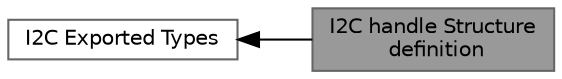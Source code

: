 digraph "I2C handle Structure definition"
{
 // LATEX_PDF_SIZE
  bgcolor="transparent";
  edge [fontname=Helvetica,fontsize=10,labelfontname=Helvetica,labelfontsize=10];
  node [fontname=Helvetica,fontsize=10,shape=box,height=0.2,width=0.4];
  rankdir=LR;
  Node2 [id="Node000002",label="I2C Exported Types",height=0.2,width=0.4,color="grey40", fillcolor="white", style="filled",URL="$group__I2C__Exported__Types.html",tooltip=" "];
  Node1 [id="Node000001",label="I2C handle Structure\l definition",height=0.2,width=0.4,color="gray40", fillcolor="grey60", style="filled", fontcolor="black",tooltip="I2C handle Structure definition."];
  Node2->Node1 [shape=plaintext, dir="back", style="solid"];
}
